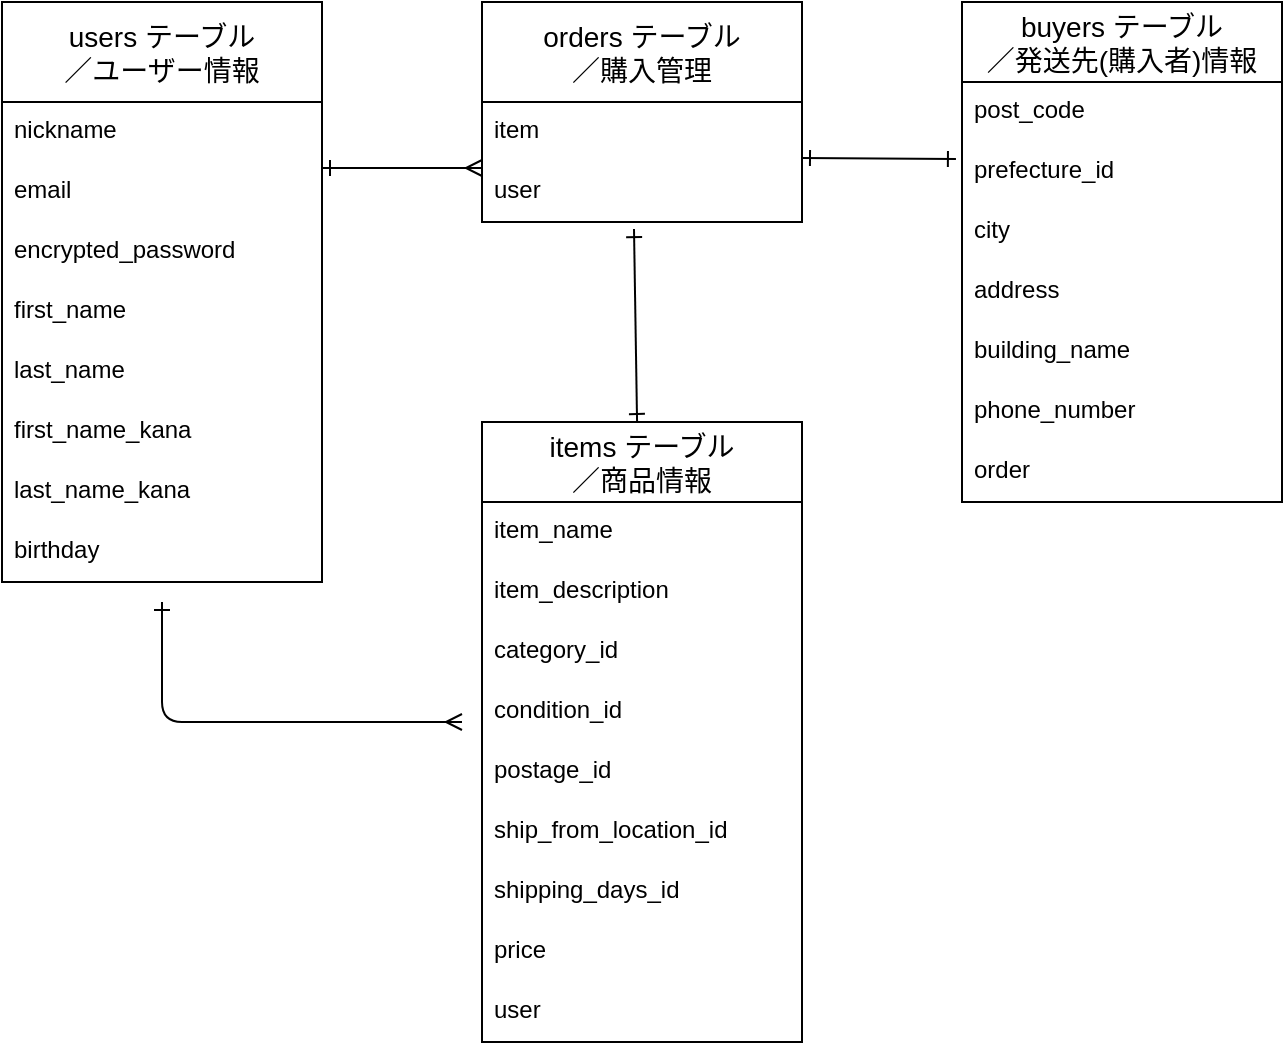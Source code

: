 <mxfile>
    <diagram id="UMo-c4bnnPT9Q99Z58f8" name="ページ1">
        <mxGraphModel dx="858" dy="325" grid="1" gridSize="10" guides="1" tooltips="1" connect="1" arrows="1" fold="1" page="1" pageScale="1" pageWidth="827" pageHeight="1169" math="0" shadow="0">
            <root>
                <mxCell id="0"/>
                <mxCell id="1" parent="0"/>
                <mxCell id="15" value="users テーブル&#10;／ユーザー情報" style="swimlane;fontStyle=0;childLayout=stackLayout;horizontal=1;startSize=50;horizontalStack=0;resizeParent=1;resizeParentMax=0;resizeLast=0;collapsible=1;marginBottom=0;align=center;fontSize=14;" parent="1" vertex="1">
                    <mxGeometry x="80" y="40" width="160" height="290" as="geometry"/>
                </mxCell>
                <mxCell id="16" value="nickname" style="text;strokeColor=none;fillColor=none;spacingLeft=4;spacingRight=4;overflow=hidden;rotatable=0;points=[[0,0.5],[1,0.5]];portConstraint=eastwest;fontSize=12;" parent="15" vertex="1">
                    <mxGeometry y="50" width="160" height="30" as="geometry"/>
                </mxCell>
                <mxCell id="17" value="email" style="text;strokeColor=none;fillColor=none;spacingLeft=4;spacingRight=4;overflow=hidden;rotatable=0;points=[[0,0.5],[1,0.5]];portConstraint=eastwest;fontSize=12;" parent="15" vertex="1">
                    <mxGeometry y="80" width="160" height="30" as="geometry"/>
                </mxCell>
                <mxCell id="21" value="encrypted_password&#10;" style="text;strokeColor=none;fillColor=none;spacingLeft=4;spacingRight=4;overflow=hidden;rotatable=0;points=[[0,0.5],[1,0.5]];portConstraint=eastwest;fontSize=12;" parent="15" vertex="1">
                    <mxGeometry y="110" width="160" height="30" as="geometry"/>
                </mxCell>
                <mxCell id="23" value="first_name" style="text;strokeColor=none;fillColor=none;spacingLeft=4;spacingRight=4;overflow=hidden;rotatable=0;points=[[0,0.5],[1,0.5]];portConstraint=eastwest;fontSize=12;" parent="15" vertex="1">
                    <mxGeometry y="140" width="160" height="30" as="geometry"/>
                </mxCell>
                <mxCell id="24" value="last_name" style="text;strokeColor=none;fillColor=none;spacingLeft=4;spacingRight=4;overflow=hidden;rotatable=0;points=[[0,0.5],[1,0.5]];portConstraint=eastwest;fontSize=12;" parent="15" vertex="1">
                    <mxGeometry y="170" width="160" height="30" as="geometry"/>
                </mxCell>
                <mxCell id="25" value="first_name_kana" style="text;strokeColor=none;fillColor=none;spacingLeft=4;spacingRight=4;overflow=hidden;rotatable=0;points=[[0,0.5],[1,0.5]];portConstraint=eastwest;fontSize=12;" parent="15" vertex="1">
                    <mxGeometry y="200" width="160" height="30" as="geometry"/>
                </mxCell>
                <mxCell id="26" value="last_name_kana" style="text;strokeColor=none;fillColor=none;spacingLeft=4;spacingRight=4;overflow=hidden;rotatable=0;points=[[0,0.5],[1,0.5]];portConstraint=eastwest;fontSize=12;" parent="15" vertex="1">
                    <mxGeometry y="230" width="160" height="30" as="geometry"/>
                </mxCell>
                <mxCell id="22" value="birthday" style="text;strokeColor=none;fillColor=none;spacingLeft=4;spacingRight=4;overflow=hidden;rotatable=0;points=[[0,0.5],[1,0.5]];portConstraint=eastwest;fontSize=12;" parent="15" vertex="1">
                    <mxGeometry y="260" width="160" height="30" as="geometry"/>
                </mxCell>
                <mxCell id="27" value="items テーブル&#10;／商品情報" style="swimlane;fontStyle=0;childLayout=stackLayout;horizontal=1;startSize=40;horizontalStack=0;resizeParent=1;resizeParentMax=0;resizeLast=0;collapsible=1;marginBottom=0;align=center;fontSize=14;" parent="1" vertex="1">
                    <mxGeometry x="320" y="250" width="160" height="310" as="geometry"/>
                </mxCell>
                <mxCell id="28" value="item_name" style="text;strokeColor=none;fillColor=none;spacingLeft=4;spacingRight=4;overflow=hidden;rotatable=0;points=[[0,0.5],[1,0.5]];portConstraint=eastwest;fontSize=12;" parent="27" vertex="1">
                    <mxGeometry y="40" width="160" height="30" as="geometry"/>
                </mxCell>
                <mxCell id="29" value="item_description" style="text;strokeColor=none;fillColor=none;spacingLeft=4;spacingRight=4;overflow=hidden;rotatable=0;points=[[0,0.5],[1,0.5]];portConstraint=eastwest;fontSize=12;" parent="27" vertex="1">
                    <mxGeometry y="70" width="160" height="30" as="geometry"/>
                </mxCell>
                <mxCell id="31" value="category_id" style="text;strokeColor=none;fillColor=none;spacingLeft=4;spacingRight=4;overflow=hidden;rotatable=0;points=[[0,0.5],[1,0.5]];portConstraint=eastwest;fontSize=12;" parent="27" vertex="1">
                    <mxGeometry y="100" width="160" height="30" as="geometry"/>
                </mxCell>
                <mxCell id="33" value="condition_id" style="text;strokeColor=none;fillColor=none;spacingLeft=4;spacingRight=4;overflow=hidden;rotatable=0;points=[[0,0.5],[1,0.5]];portConstraint=eastwest;fontSize=12;" parent="27" vertex="1">
                    <mxGeometry y="130" width="160" height="30" as="geometry"/>
                </mxCell>
                <mxCell id="34" value="postage_id" style="text;strokeColor=none;fillColor=none;spacingLeft=4;spacingRight=4;overflow=hidden;rotatable=0;points=[[0,0.5],[1,0.5]];portConstraint=eastwest;fontSize=12;" parent="27" vertex="1">
                    <mxGeometry y="160" width="160" height="30" as="geometry"/>
                </mxCell>
                <mxCell id="32" value="ship_from_location_id" style="text;strokeColor=none;fillColor=none;spacingLeft=4;spacingRight=4;overflow=hidden;rotatable=0;points=[[0,0.5],[1,0.5]];portConstraint=eastwest;fontSize=12;" parent="27" vertex="1">
                    <mxGeometry y="190" width="160" height="30" as="geometry"/>
                </mxCell>
                <mxCell id="30" value="shipping_days_id" style="text;strokeColor=none;fillColor=none;spacingLeft=4;spacingRight=4;overflow=hidden;rotatable=0;points=[[0,0.5],[1,0.5]];portConstraint=eastwest;fontSize=12;" parent="27" vertex="1">
                    <mxGeometry y="220" width="160" height="30" as="geometry"/>
                </mxCell>
                <mxCell id="65" value="price" style="text;strokeColor=none;fillColor=none;spacingLeft=4;spacingRight=4;overflow=hidden;rotatable=0;points=[[0,0.5],[1,0.5]];portConstraint=eastwest;fontSize=12;" parent="27" vertex="1">
                    <mxGeometry y="250" width="160" height="30" as="geometry"/>
                </mxCell>
                <mxCell id="64" value="user" style="text;strokeColor=none;fillColor=none;spacingLeft=4;spacingRight=4;overflow=hidden;rotatable=0;points=[[0,0.5],[1,0.5]];portConstraint=eastwest;fontSize=12;" parent="27" vertex="1">
                    <mxGeometry y="280" width="160" height="30" as="geometry"/>
                </mxCell>
                <mxCell id="35" style="edgeStyle=none;html=1;startArrow=ERone;startFill=0;endArrow=ERmany;endFill=0;" parent="1" edge="1">
                    <mxGeometry relative="1" as="geometry">
                        <mxPoint x="310" y="400" as="targetPoint"/>
                        <mxPoint x="160" y="340" as="sourcePoint"/>
                        <Array as="points">
                            <mxPoint x="160" y="400"/>
                        </Array>
                    </mxGeometry>
                </mxCell>
                <mxCell id="42" value="orders テーブル&#10;／購入管理" style="swimlane;fontStyle=0;childLayout=stackLayout;horizontal=1;startSize=50;horizontalStack=0;resizeParent=1;resizeParentMax=0;resizeLast=0;collapsible=1;marginBottom=0;align=center;fontSize=14;" parent="1" vertex="1">
                    <mxGeometry x="320" y="40" width="160" height="110" as="geometry"/>
                </mxCell>
                <mxCell id="43" value="item " style="text;strokeColor=none;fillColor=none;spacingLeft=4;spacingRight=4;overflow=hidden;rotatable=0;points=[[0,0.5],[1,0.5]];portConstraint=eastwest;fontSize=12;" parent="42" vertex="1">
                    <mxGeometry y="50" width="160" height="30" as="geometry"/>
                </mxCell>
                <mxCell id="44" value="user" style="text;strokeColor=none;fillColor=none;spacingLeft=4;spacingRight=4;overflow=hidden;rotatable=0;points=[[0,0.5],[1,0.5]];portConstraint=eastwest;fontSize=12;" parent="42" vertex="1">
                    <mxGeometry y="80" width="160" height="30" as="geometry"/>
                </mxCell>
                <mxCell id="46" style="edgeStyle=none;html=1;startArrow=ERmany;startFill=0;endArrow=ERone;endFill=0;exitX=0;exitY=0.1;exitDx=0;exitDy=0;exitPerimeter=0;" parent="1" source="44" edge="1">
                    <mxGeometry relative="1" as="geometry">
                        <mxPoint x="310" y="179" as="sourcePoint"/>
                        <mxPoint x="240" y="123" as="targetPoint"/>
                    </mxGeometry>
                </mxCell>
                <mxCell id="47" style="edgeStyle=none;html=1;entryX=0.475;entryY=1.117;entryDx=0;entryDy=0;entryPerimeter=0;startArrow=ERone;startFill=0;endArrow=ERone;endFill=0;" parent="1" source="27" target="44" edge="1">
                    <mxGeometry relative="1" as="geometry"/>
                </mxCell>
                <mxCell id="48" value="buyers テーブル&#10;／発送先(購入者)情報" style="swimlane;fontStyle=0;childLayout=stackLayout;horizontal=1;startSize=40;horizontalStack=0;resizeParent=1;resizeParentMax=0;resizeLast=0;collapsible=1;marginBottom=0;align=center;fontSize=14;" parent="1" vertex="1">
                    <mxGeometry x="560" y="40" width="160" height="250" as="geometry"/>
                </mxCell>
                <mxCell id="49" value="post_code" style="text;strokeColor=none;fillColor=none;spacingLeft=4;spacingRight=4;overflow=hidden;rotatable=0;points=[[0,0.5],[1,0.5]];portConstraint=eastwest;fontSize=12;" parent="48" vertex="1">
                    <mxGeometry y="40" width="160" height="30" as="geometry"/>
                </mxCell>
                <mxCell id="52" value="prefecture_id " style="text;strokeColor=none;fillColor=none;spacingLeft=4;spacingRight=4;overflow=hidden;rotatable=0;points=[[0,0.5],[1,0.5]];portConstraint=eastwest;fontSize=12;" parent="48" vertex="1">
                    <mxGeometry y="70" width="160" height="30" as="geometry"/>
                </mxCell>
                <mxCell id="55" value="city" style="text;strokeColor=none;fillColor=none;spacingLeft=4;spacingRight=4;overflow=hidden;rotatable=0;points=[[0,0.5],[1,0.5]];portConstraint=eastwest;fontSize=12;" parent="48" vertex="1">
                    <mxGeometry y="100" width="160" height="30" as="geometry"/>
                </mxCell>
                <mxCell id="56" value="address" style="text;strokeColor=none;fillColor=none;spacingLeft=4;spacingRight=4;overflow=hidden;rotatable=0;points=[[0,0.5],[1,0.5]];portConstraint=eastwest;fontSize=12;" parent="48" vertex="1">
                    <mxGeometry y="130" width="160" height="30" as="geometry"/>
                </mxCell>
                <mxCell id="54" value="building_name" style="text;strokeColor=none;fillColor=none;spacingLeft=4;spacingRight=4;overflow=hidden;rotatable=0;points=[[0,0.5],[1,0.5]];portConstraint=eastwest;fontSize=12;" parent="48" vertex="1">
                    <mxGeometry y="160" width="160" height="30" as="geometry"/>
                </mxCell>
                <mxCell id="50" value="phone_number " style="text;strokeColor=none;fillColor=none;spacingLeft=4;spacingRight=4;overflow=hidden;rotatable=0;points=[[0,0.5],[1,0.5]];portConstraint=eastwest;fontSize=12;" parent="48" vertex="1">
                    <mxGeometry y="190" width="160" height="30" as="geometry"/>
                </mxCell>
                <mxCell id="51" value="order" style="text;strokeColor=none;fillColor=none;spacingLeft=4;spacingRight=4;overflow=hidden;rotatable=0;points=[[0,0.5],[1,0.5]];portConstraint=eastwest;fontSize=12;" parent="48" vertex="1">
                    <mxGeometry y="220" width="160" height="30" as="geometry"/>
                </mxCell>
                <mxCell id="58" style="edgeStyle=none;html=1;startArrow=ERone;startFill=0;endArrow=ERone;endFill=0;exitX=1;exitY=0.933;exitDx=0;exitDy=0;exitPerimeter=0;entryX=-0.019;entryY=0.283;entryDx=0;entryDy=0;entryPerimeter=0;" parent="1" source="43" target="52" edge="1">
                    <mxGeometry relative="1" as="geometry">
                        <mxPoint x="490" y="250" as="sourcePoint"/>
                        <mxPoint x="550" y="198" as="targetPoint"/>
                    </mxGeometry>
                </mxCell>
            </root>
        </mxGraphModel>
    </diagram>
</mxfile>